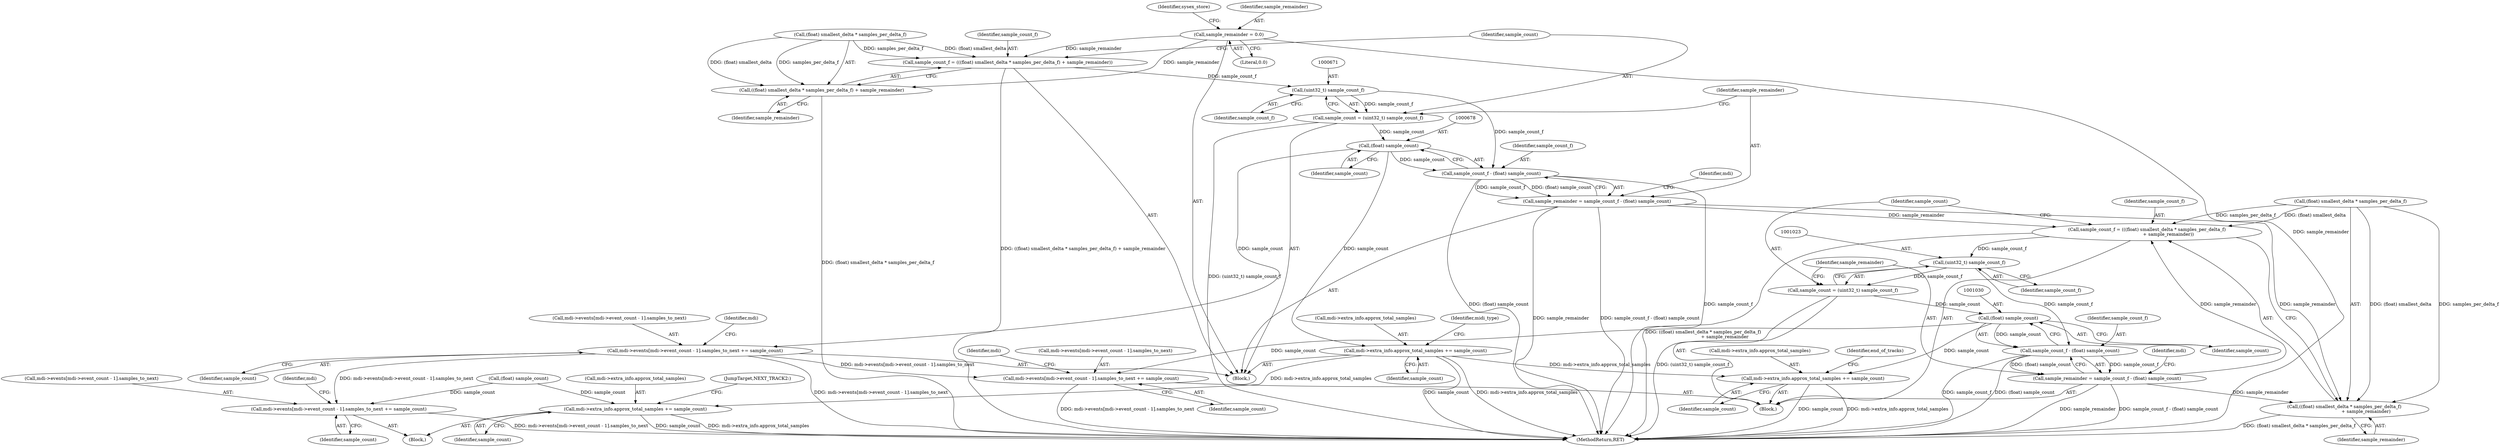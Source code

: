 digraph "0_wildmidi_660b513d99bced8783a4a5984ac2f742c74ebbdd_1@API" {
"1000155" [label="(Call,sample_remainder = 0.0)"];
"1000659" [label="(Call,sample_count_f = (((float) smallest_delta * samples_per_delta_f) + sample_remainder))"];
"1000670" [label="(Call,(uint32_t) sample_count_f)"];
"1000668" [label="(Call,sample_count = (uint32_t) sample_count_f)"];
"1000677" [label="(Call,(float) sample_count)"];
"1000675" [label="(Call,sample_count_f - (float) sample_count)"];
"1000673" [label="(Call,sample_remainder = sample_count_f - (float) sample_count)"];
"1001011" [label="(Call,sample_count_f = (((float) smallest_delta * samples_per_delta_f)\n                              + sample_remainder))"];
"1001022" [label="(Call,(uint32_t) sample_count_f)"];
"1001020" [label="(Call,sample_count = (uint32_t) sample_count_f)"];
"1001029" [label="(Call,(float) sample_count)"];
"1001027" [label="(Call,sample_count_f - (float) sample_count)"];
"1001025" [label="(Call,sample_remainder = sample_count_f - (float) sample_count)"];
"1001013" [label="(Call,((float) smallest_delta * samples_per_delta_f)\n                              + sample_remainder)"];
"1001032" [label="(Call,mdi->events[mdi->event_count - 1].samples_to_next += sample_count)"];
"1001045" [label="(Call,mdi->extra_info.approx_total_samples += sample_count)"];
"1000680" [label="(Call,mdi->events[mdi->event_count - 1].samples_to_next += sample_count)"];
"1001331" [label="(Call,mdi->events[mdi->event_count - 1].samples_to_next += sample_count)"];
"1000693" [label="(Call,mdi->extra_info.approx_total_samples += sample_count)"];
"1001344" [label="(Call,mdi->extra_info.approx_total_samples += sample_count)"];
"1000661" [label="(Call,((float) smallest_delta * samples_per_delta_f) + sample_remainder)"];
"1000160" [label="(Identifier,sysex_store)"];
"1000674" [label="(Identifier,sample_remainder)"];
"1000157" [label="(Literal,0.0)"];
"1001025" [label="(Call,sample_remainder = sample_count_f - (float) sample_count)"];
"1000667" [label="(Identifier,sample_remainder)"];
"1000693" [label="(Call,mdi->extra_info.approx_total_samples += sample_count)"];
"1000156" [label="(Identifier,sample_remainder)"];
"1000673" [label="(Call,sample_remainder = sample_count_f - (float) sample_count)"];
"1000707" [label="(Identifier,end_of_tracks)"];
"1001033" [label="(Call,mdi->events[mdi->event_count - 1].samples_to_next)"];
"1001331" [label="(Call,mdi->events[mdi->event_count - 1].samples_to_next += sample_count)"];
"1000679" [label="(Identifier,sample_count)"];
"1000155" [label="(Call,sample_remainder = 0.0)"];
"1000122" [label="(Block,)"];
"1001045" [label="(Call,mdi->extra_info.approx_total_samples += sample_count)"];
"1000696" [label="(Identifier,mdi)"];
"1001351" [label="(JumpTarget,NEXT_TRACK2:)"];
"1001021" [label="(Identifier,sample_count)"];
"1001046" [label="(Call,mdi->extra_info.approx_total_samples)"];
"1001083" [label="(Block,)"];
"1001036" [label="(Identifier,mdi)"];
"1000675" [label="(Call,sample_count_f - (float) sample_count)"];
"1001051" [label="(Identifier,sample_count)"];
"1001044" [label="(Identifier,sample_count)"];
"1000672" [label="(Identifier,sample_count_f)"];
"1000668" [label="(Call,sample_count = (uint32_t) sample_count_f)"];
"1000660" [label="(Identifier,sample_count_f)"];
"1000692" [label="(Identifier,sample_count)"];
"1000702" [label="(Identifier,midi_type)"];
"1001013" [label="(Call,((float) smallest_delta * samples_per_delta_f)\n                              + sample_remainder)"];
"1000681" [label="(Call,mdi->events[mdi->event_count - 1].samples_to_next)"];
"1001328" [label="(Call,(float) sample_count)"];
"1001344" [label="(Call,mdi->extra_info.approx_total_samples += sample_count)"];
"1001345" [label="(Call,mdi->extra_info.approx_total_samples)"];
"1001019" [label="(Identifier,sample_remainder)"];
"1000676" [label="(Identifier,sample_count_f)"];
"1000669" [label="(Identifier,sample_count)"];
"1000670" [label="(Call,(uint32_t) sample_count_f)"];
"1000661" [label="(Call,((float) smallest_delta * samples_per_delta_f) + sample_remainder)"];
"1000709" [label="(Block,)"];
"1001026" [label="(Identifier,sample_remainder)"];
"1000699" [label="(Identifier,sample_count)"];
"1001032" [label="(Call,mdi->events[mdi->event_count - 1].samples_to_next += sample_count)"];
"1001332" [label="(Call,mdi->events[mdi->event_count - 1].samples_to_next)"];
"1001014" [label="(Call,(float) smallest_delta * samples_per_delta_f)"];
"1001028" [label="(Identifier,sample_count_f)"];
"1001435" [label="(MethodReturn,RET)"];
"1000677" [label="(Call,(float) sample_count)"];
"1001011" [label="(Call,sample_count_f = (((float) smallest_delta * samples_per_delta_f)\n                              + sample_remainder))"];
"1001020" [label="(Call,sample_count = (uint32_t) sample_count_f)"];
"1000694" [label="(Call,mdi->extra_info.approx_total_samples)"];
"1001350" [label="(Identifier,sample_count)"];
"1001027" [label="(Call,sample_count_f - (float) sample_count)"];
"1001029" [label="(Call,(float) sample_count)"];
"1001031" [label="(Identifier,sample_count)"];
"1001024" [label="(Identifier,sample_count_f)"];
"1001048" [label="(Identifier,mdi)"];
"1000684" [label="(Identifier,mdi)"];
"1001347" [label="(Identifier,mdi)"];
"1001012" [label="(Identifier,sample_count_f)"];
"1001343" [label="(Identifier,sample_count)"];
"1001022" [label="(Call,(uint32_t) sample_count_f)"];
"1000662" [label="(Call,(float) smallest_delta * samples_per_delta_f)"];
"1000659" [label="(Call,sample_count_f = (((float) smallest_delta * samples_per_delta_f) + sample_remainder))"];
"1000680" [label="(Call,mdi->events[mdi->event_count - 1].samples_to_next += sample_count)"];
"1000155" -> "1000122"  [label="AST: "];
"1000155" -> "1000157"  [label="CFG: "];
"1000156" -> "1000155"  [label="AST: "];
"1000157" -> "1000155"  [label="AST: "];
"1000160" -> "1000155"  [label="CFG: "];
"1000155" -> "1001435"  [label="DDG: sample_remainder"];
"1000155" -> "1000659"  [label="DDG: sample_remainder"];
"1000155" -> "1000661"  [label="DDG: sample_remainder"];
"1000659" -> "1000122"  [label="AST: "];
"1000659" -> "1000661"  [label="CFG: "];
"1000660" -> "1000659"  [label="AST: "];
"1000661" -> "1000659"  [label="AST: "];
"1000669" -> "1000659"  [label="CFG: "];
"1000659" -> "1001435"  [label="DDG: ((float) smallest_delta * samples_per_delta_f) + sample_remainder"];
"1000662" -> "1000659"  [label="DDG: (float) smallest_delta"];
"1000662" -> "1000659"  [label="DDG: samples_per_delta_f"];
"1000659" -> "1000670"  [label="DDG: sample_count_f"];
"1000670" -> "1000668"  [label="AST: "];
"1000670" -> "1000672"  [label="CFG: "];
"1000671" -> "1000670"  [label="AST: "];
"1000672" -> "1000670"  [label="AST: "];
"1000668" -> "1000670"  [label="CFG: "];
"1000670" -> "1000668"  [label="DDG: sample_count_f"];
"1000670" -> "1000675"  [label="DDG: sample_count_f"];
"1000668" -> "1000122"  [label="AST: "];
"1000669" -> "1000668"  [label="AST: "];
"1000674" -> "1000668"  [label="CFG: "];
"1000668" -> "1001435"  [label="DDG: (uint32_t) sample_count_f"];
"1000668" -> "1000677"  [label="DDG: sample_count"];
"1000677" -> "1000675"  [label="AST: "];
"1000677" -> "1000679"  [label="CFG: "];
"1000678" -> "1000677"  [label="AST: "];
"1000679" -> "1000677"  [label="AST: "];
"1000675" -> "1000677"  [label="CFG: "];
"1000677" -> "1000675"  [label="DDG: sample_count"];
"1000677" -> "1000680"  [label="DDG: sample_count"];
"1000677" -> "1000693"  [label="DDG: sample_count"];
"1000675" -> "1000673"  [label="AST: "];
"1000676" -> "1000675"  [label="AST: "];
"1000673" -> "1000675"  [label="CFG: "];
"1000675" -> "1001435"  [label="DDG: sample_count_f"];
"1000675" -> "1001435"  [label="DDG: (float) sample_count"];
"1000675" -> "1000673"  [label="DDG: sample_count_f"];
"1000675" -> "1000673"  [label="DDG: (float) sample_count"];
"1000673" -> "1000122"  [label="AST: "];
"1000674" -> "1000673"  [label="AST: "];
"1000684" -> "1000673"  [label="CFG: "];
"1000673" -> "1001435"  [label="DDG: sample_count_f - (float) sample_count"];
"1000673" -> "1001435"  [label="DDG: sample_remainder"];
"1000673" -> "1001011"  [label="DDG: sample_remainder"];
"1000673" -> "1001013"  [label="DDG: sample_remainder"];
"1001011" -> "1000709"  [label="AST: "];
"1001011" -> "1001013"  [label="CFG: "];
"1001012" -> "1001011"  [label="AST: "];
"1001013" -> "1001011"  [label="AST: "];
"1001021" -> "1001011"  [label="CFG: "];
"1001011" -> "1001435"  [label="DDG: ((float) smallest_delta * samples_per_delta_f)\n                              + sample_remainder"];
"1001014" -> "1001011"  [label="DDG: (float) smallest_delta"];
"1001014" -> "1001011"  [label="DDG: samples_per_delta_f"];
"1001025" -> "1001011"  [label="DDG: sample_remainder"];
"1001011" -> "1001022"  [label="DDG: sample_count_f"];
"1001022" -> "1001020"  [label="AST: "];
"1001022" -> "1001024"  [label="CFG: "];
"1001023" -> "1001022"  [label="AST: "];
"1001024" -> "1001022"  [label="AST: "];
"1001020" -> "1001022"  [label="CFG: "];
"1001022" -> "1001020"  [label="DDG: sample_count_f"];
"1001022" -> "1001027"  [label="DDG: sample_count_f"];
"1001020" -> "1000709"  [label="AST: "];
"1001021" -> "1001020"  [label="AST: "];
"1001026" -> "1001020"  [label="CFG: "];
"1001020" -> "1001435"  [label="DDG: (uint32_t) sample_count_f"];
"1001020" -> "1001029"  [label="DDG: sample_count"];
"1001029" -> "1001027"  [label="AST: "];
"1001029" -> "1001031"  [label="CFG: "];
"1001030" -> "1001029"  [label="AST: "];
"1001031" -> "1001029"  [label="AST: "];
"1001027" -> "1001029"  [label="CFG: "];
"1001029" -> "1001027"  [label="DDG: sample_count"];
"1001029" -> "1001032"  [label="DDG: sample_count"];
"1001029" -> "1001045"  [label="DDG: sample_count"];
"1001027" -> "1001025"  [label="AST: "];
"1001028" -> "1001027"  [label="AST: "];
"1001025" -> "1001027"  [label="CFG: "];
"1001027" -> "1001435"  [label="DDG: sample_count_f"];
"1001027" -> "1001435"  [label="DDG: (float) sample_count"];
"1001027" -> "1001025"  [label="DDG: sample_count_f"];
"1001027" -> "1001025"  [label="DDG: (float) sample_count"];
"1001025" -> "1000709"  [label="AST: "];
"1001026" -> "1001025"  [label="AST: "];
"1001036" -> "1001025"  [label="CFG: "];
"1001025" -> "1001435"  [label="DDG: sample_remainder"];
"1001025" -> "1001435"  [label="DDG: sample_count_f - (float) sample_count"];
"1001025" -> "1001013"  [label="DDG: sample_remainder"];
"1001013" -> "1001019"  [label="CFG: "];
"1001014" -> "1001013"  [label="AST: "];
"1001019" -> "1001013"  [label="AST: "];
"1001013" -> "1001435"  [label="DDG: (float) smallest_delta * samples_per_delta_f"];
"1001014" -> "1001013"  [label="DDG: (float) smallest_delta"];
"1001014" -> "1001013"  [label="DDG: samples_per_delta_f"];
"1001032" -> "1000709"  [label="AST: "];
"1001032" -> "1001044"  [label="CFG: "];
"1001033" -> "1001032"  [label="AST: "];
"1001044" -> "1001032"  [label="AST: "];
"1001048" -> "1001032"  [label="CFG: "];
"1001032" -> "1001435"  [label="DDG: mdi->events[mdi->event_count - 1].samples_to_next"];
"1000680" -> "1001032"  [label="DDG: mdi->events[mdi->event_count - 1].samples_to_next"];
"1001045" -> "1000709"  [label="AST: "];
"1001045" -> "1001051"  [label="CFG: "];
"1001046" -> "1001045"  [label="AST: "];
"1001051" -> "1001045"  [label="AST: "];
"1000707" -> "1001045"  [label="CFG: "];
"1001045" -> "1001435"  [label="DDG: sample_count"];
"1001045" -> "1001435"  [label="DDG: mdi->extra_info.approx_total_samples"];
"1000693" -> "1001045"  [label="DDG: mdi->extra_info.approx_total_samples"];
"1000680" -> "1000122"  [label="AST: "];
"1000680" -> "1000692"  [label="CFG: "];
"1000681" -> "1000680"  [label="AST: "];
"1000692" -> "1000680"  [label="AST: "];
"1000696" -> "1000680"  [label="CFG: "];
"1000680" -> "1001435"  [label="DDG: mdi->events[mdi->event_count - 1].samples_to_next"];
"1000680" -> "1001331"  [label="DDG: mdi->events[mdi->event_count - 1].samples_to_next"];
"1001331" -> "1001083"  [label="AST: "];
"1001331" -> "1001343"  [label="CFG: "];
"1001332" -> "1001331"  [label="AST: "];
"1001343" -> "1001331"  [label="AST: "];
"1001347" -> "1001331"  [label="CFG: "];
"1001331" -> "1001435"  [label="DDG: mdi->events[mdi->event_count - 1].samples_to_next"];
"1001328" -> "1001331"  [label="DDG: sample_count"];
"1000693" -> "1000122"  [label="AST: "];
"1000693" -> "1000699"  [label="CFG: "];
"1000694" -> "1000693"  [label="AST: "];
"1000699" -> "1000693"  [label="AST: "];
"1000702" -> "1000693"  [label="CFG: "];
"1000693" -> "1001435"  [label="DDG: sample_count"];
"1000693" -> "1001435"  [label="DDG: mdi->extra_info.approx_total_samples"];
"1000693" -> "1001344"  [label="DDG: mdi->extra_info.approx_total_samples"];
"1001344" -> "1001083"  [label="AST: "];
"1001344" -> "1001350"  [label="CFG: "];
"1001345" -> "1001344"  [label="AST: "];
"1001350" -> "1001344"  [label="AST: "];
"1001351" -> "1001344"  [label="CFG: "];
"1001344" -> "1001435"  [label="DDG: sample_count"];
"1001344" -> "1001435"  [label="DDG: mdi->extra_info.approx_total_samples"];
"1001328" -> "1001344"  [label="DDG: sample_count"];
"1000661" -> "1000667"  [label="CFG: "];
"1000662" -> "1000661"  [label="AST: "];
"1000667" -> "1000661"  [label="AST: "];
"1000661" -> "1001435"  [label="DDG: (float) smallest_delta * samples_per_delta_f"];
"1000662" -> "1000661"  [label="DDG: (float) smallest_delta"];
"1000662" -> "1000661"  [label="DDG: samples_per_delta_f"];
}
